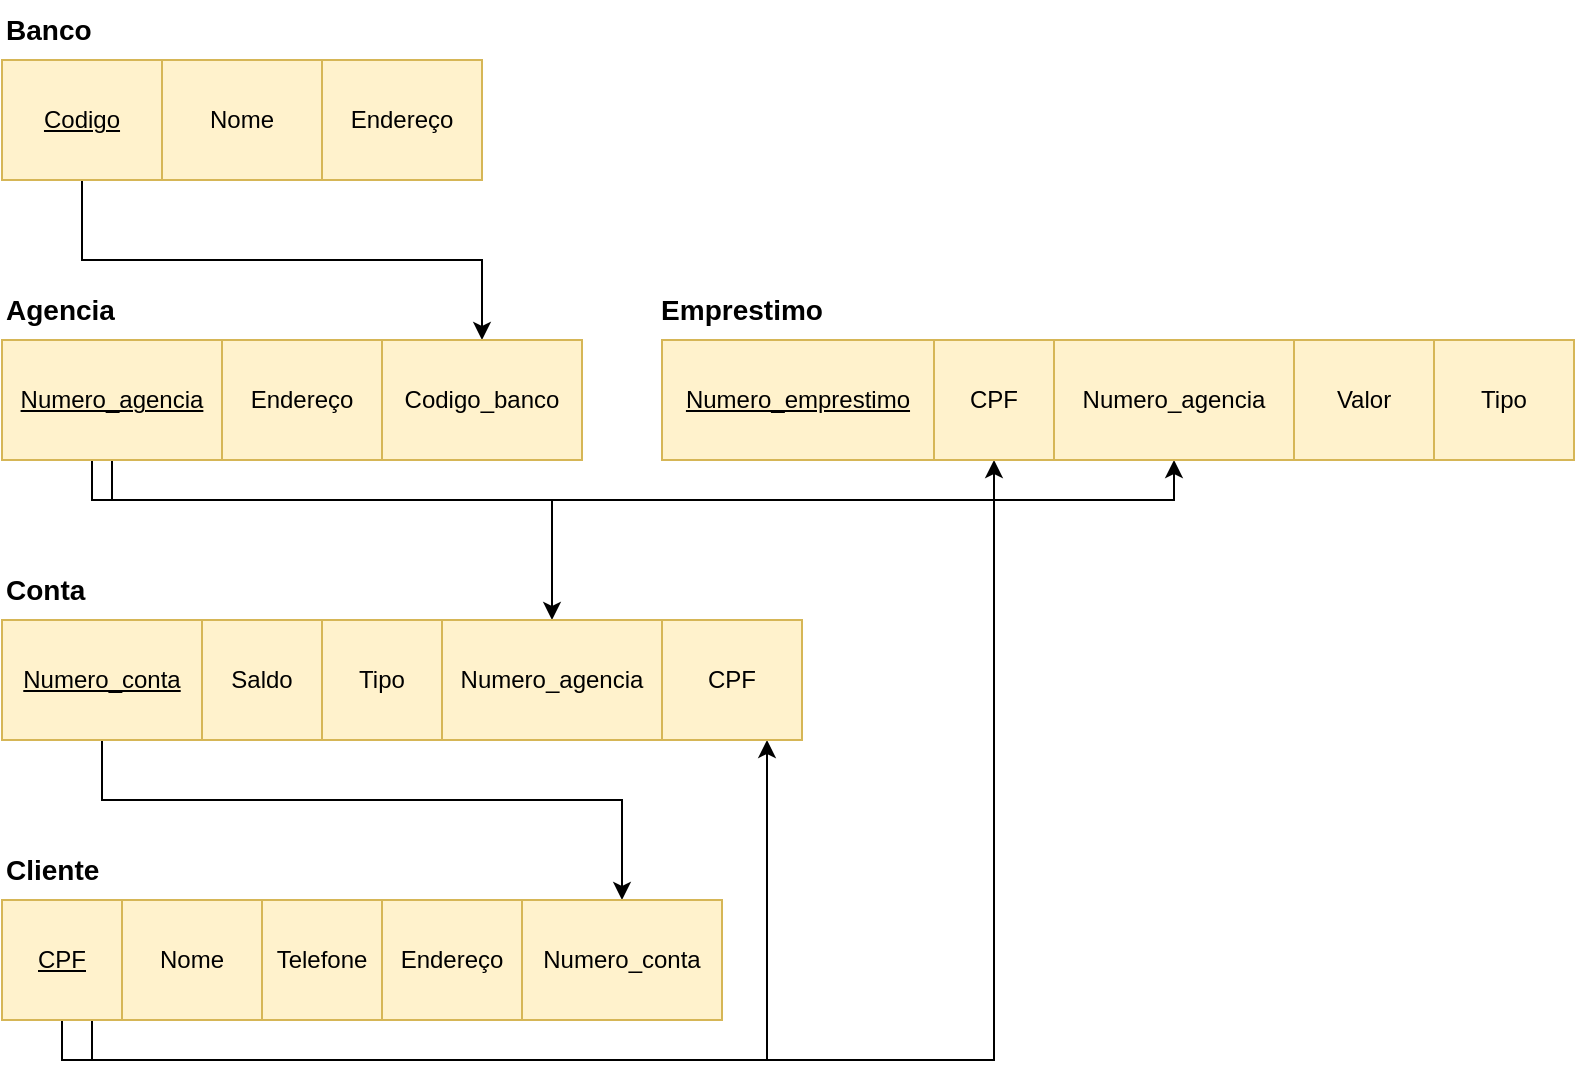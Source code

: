 <mxfile version="21.1.1" type="github">
  <diagram name="Página-1" id="me96ybs4i6urZiMNqxOX">
    <mxGraphModel dx="1807" dy="579" grid="1" gridSize="10" guides="1" tooltips="1" connect="1" arrows="1" fold="1" page="1" pageScale="1" pageWidth="827" pageHeight="1169" math="0" shadow="0">
      <root>
        <mxCell id="0" />
        <mxCell id="1" parent="0" />
        <mxCell id="N3OvYT3dsfPvOoZ8n7vQ-1" value="Banco" style="text;html=1;strokeColor=none;fillColor=none;align=left;verticalAlign=middle;whiteSpace=wrap;rounded=0;fontStyle=1;fontSize=14;" vertex="1" parent="1">
          <mxGeometry x="-70" y="100" width="60" height="30" as="geometry" />
        </mxCell>
        <mxCell id="N3OvYT3dsfPvOoZ8n7vQ-33" style="edgeStyle=orthogonalEdgeStyle;rounded=0;orthogonalLoop=1;jettySize=auto;html=1;exitX=0.5;exitY=1;exitDx=0;exitDy=0;entryX=0.5;entryY=0;entryDx=0;entryDy=0;" edge="1" parent="1" source="N3OvYT3dsfPvOoZ8n7vQ-2" target="N3OvYT3dsfPvOoZ8n7vQ-8">
          <mxGeometry relative="1" as="geometry" />
        </mxCell>
        <mxCell id="N3OvYT3dsfPvOoZ8n7vQ-2" value="&lt;u&gt;Codigo&lt;/u&gt;" style="rounded=0;whiteSpace=wrap;html=1;fillColor=#fff2cc;strokeColor=#d6b656;" vertex="1" parent="1">
          <mxGeometry x="-70" y="130" width="80" height="60" as="geometry" />
        </mxCell>
        <mxCell id="N3OvYT3dsfPvOoZ8n7vQ-3" value="Nome" style="rounded=0;whiteSpace=wrap;html=1;fillColor=#fff2cc;strokeColor=#d6b656;" vertex="1" parent="1">
          <mxGeometry x="10" y="130" width="80" height="60" as="geometry" />
        </mxCell>
        <mxCell id="N3OvYT3dsfPvOoZ8n7vQ-4" value="Endereço" style="rounded=0;whiteSpace=wrap;html=1;fillColor=#fff2cc;strokeColor=#d6b656;" vertex="1" parent="1">
          <mxGeometry x="90" y="130" width="80" height="60" as="geometry" />
        </mxCell>
        <mxCell id="N3OvYT3dsfPvOoZ8n7vQ-5" value="Agencia" style="text;html=1;strokeColor=none;fillColor=none;align=left;verticalAlign=middle;whiteSpace=wrap;rounded=0;fontStyle=1;fontSize=14;" vertex="1" parent="1">
          <mxGeometry x="-70" y="240" width="60" height="30" as="geometry" />
        </mxCell>
        <mxCell id="N3OvYT3dsfPvOoZ8n7vQ-23" style="edgeStyle=orthogonalEdgeStyle;rounded=0;orthogonalLoop=1;jettySize=auto;html=1;exitX=0.5;exitY=1;exitDx=0;exitDy=0;entryX=0.5;entryY=0;entryDx=0;entryDy=0;" edge="1" parent="1" source="N3OvYT3dsfPvOoZ8n7vQ-6" target="N3OvYT3dsfPvOoZ8n7vQ-20">
          <mxGeometry relative="1" as="geometry">
            <Array as="points">
              <mxPoint x="-25" y="350" />
              <mxPoint x="205" y="350" />
            </Array>
          </mxGeometry>
        </mxCell>
        <mxCell id="N3OvYT3dsfPvOoZ8n7vQ-32" style="edgeStyle=orthogonalEdgeStyle;rounded=0;orthogonalLoop=1;jettySize=auto;html=1;exitX=0.5;exitY=1;exitDx=0;exitDy=0;entryX=0.5;entryY=1;entryDx=0;entryDy=0;" edge="1" parent="1" source="N3OvYT3dsfPvOoZ8n7vQ-6" target="N3OvYT3dsfPvOoZ8n7vQ-28">
          <mxGeometry relative="1" as="geometry" />
        </mxCell>
        <mxCell id="N3OvYT3dsfPvOoZ8n7vQ-6" value="&lt;u&gt;Numero_agencia&lt;/u&gt;" style="rounded=0;whiteSpace=wrap;html=1;fillColor=#fff2cc;strokeColor=#d6b656;" vertex="1" parent="1">
          <mxGeometry x="-70" y="270" width="110" height="60" as="geometry" />
        </mxCell>
        <mxCell id="N3OvYT3dsfPvOoZ8n7vQ-7" value="Endereço" style="rounded=0;whiteSpace=wrap;html=1;fillColor=#fff2cc;strokeColor=#d6b656;" vertex="1" parent="1">
          <mxGeometry x="40" y="270" width="80" height="60" as="geometry" />
        </mxCell>
        <mxCell id="N3OvYT3dsfPvOoZ8n7vQ-8" value="Codigo_banco" style="rounded=0;whiteSpace=wrap;html=1;fillColor=#fff2cc;strokeColor=#d6b656;" vertex="1" parent="1">
          <mxGeometry x="120" y="270" width="100" height="60" as="geometry" />
        </mxCell>
        <mxCell id="N3OvYT3dsfPvOoZ8n7vQ-10" value="Cliente" style="text;html=1;strokeColor=none;fillColor=none;align=left;verticalAlign=middle;whiteSpace=wrap;rounded=0;fontStyle=1;fontSize=14;" vertex="1" parent="1">
          <mxGeometry x="-70" y="520" width="60" height="30" as="geometry" />
        </mxCell>
        <mxCell id="N3OvYT3dsfPvOoZ8n7vQ-31" style="edgeStyle=orthogonalEdgeStyle;rounded=0;orthogonalLoop=1;jettySize=auto;html=1;exitX=0.5;exitY=1;exitDx=0;exitDy=0;entryX=0.5;entryY=1;entryDx=0;entryDy=0;" edge="1" parent="1" source="N3OvYT3dsfPvOoZ8n7vQ-11" target="N3OvYT3dsfPvOoZ8n7vQ-27">
          <mxGeometry relative="1" as="geometry" />
        </mxCell>
        <mxCell id="N3OvYT3dsfPvOoZ8n7vQ-35" style="edgeStyle=orthogonalEdgeStyle;rounded=0;orthogonalLoop=1;jettySize=auto;html=1;exitX=0.75;exitY=1;exitDx=0;exitDy=0;entryX=0.75;entryY=1;entryDx=0;entryDy=0;" edge="1" parent="1" source="N3OvYT3dsfPvOoZ8n7vQ-11" target="N3OvYT3dsfPvOoZ8n7vQ-34">
          <mxGeometry relative="1" as="geometry" />
        </mxCell>
        <mxCell id="N3OvYT3dsfPvOoZ8n7vQ-11" value="&lt;u&gt;CPF&lt;/u&gt;" style="rounded=0;whiteSpace=wrap;html=1;fillColor=#fff2cc;strokeColor=#d6b656;" vertex="1" parent="1">
          <mxGeometry x="-70" y="550" width="60" height="60" as="geometry" />
        </mxCell>
        <mxCell id="N3OvYT3dsfPvOoZ8n7vQ-12" value="Nome" style="rounded=0;whiteSpace=wrap;html=1;fillColor=#fff2cc;strokeColor=#d6b656;" vertex="1" parent="1">
          <mxGeometry x="-10" y="550" width="70" height="60" as="geometry" />
        </mxCell>
        <mxCell id="N3OvYT3dsfPvOoZ8n7vQ-13" value="Telefone" style="rounded=0;whiteSpace=wrap;html=1;fillColor=#fff2cc;strokeColor=#d6b656;" vertex="1" parent="1">
          <mxGeometry x="60" y="550" width="60" height="60" as="geometry" />
        </mxCell>
        <mxCell id="N3OvYT3dsfPvOoZ8n7vQ-14" value="Endereço" style="rounded=0;whiteSpace=wrap;html=1;fillColor=#fff2cc;strokeColor=#d6b656;" vertex="1" parent="1">
          <mxGeometry x="120" y="550" width="70" height="60" as="geometry" />
        </mxCell>
        <mxCell id="N3OvYT3dsfPvOoZ8n7vQ-16" value="Conta" style="text;html=1;strokeColor=none;fillColor=none;align=left;verticalAlign=middle;whiteSpace=wrap;rounded=0;fontStyle=1;fontSize=14;" vertex="1" parent="1">
          <mxGeometry x="-70" y="380" width="60" height="30" as="geometry" />
        </mxCell>
        <mxCell id="N3OvYT3dsfPvOoZ8n7vQ-24" style="edgeStyle=orthogonalEdgeStyle;rounded=0;orthogonalLoop=1;jettySize=auto;html=1;exitX=0.5;exitY=1;exitDx=0;exitDy=0;entryX=0.5;entryY=0;entryDx=0;entryDy=0;" edge="1" parent="1" source="N3OvYT3dsfPvOoZ8n7vQ-17" target="N3OvYT3dsfPvOoZ8n7vQ-21">
          <mxGeometry relative="1" as="geometry">
            <Array as="points">
              <mxPoint x="-20" y="500" />
              <mxPoint x="240" y="500" />
            </Array>
          </mxGeometry>
        </mxCell>
        <mxCell id="N3OvYT3dsfPvOoZ8n7vQ-17" value="&lt;u&gt;Numero_conta&lt;/u&gt;" style="rounded=0;whiteSpace=wrap;html=1;fillColor=#fff2cc;strokeColor=#d6b656;" vertex="1" parent="1">
          <mxGeometry x="-70" y="410" width="100" height="60" as="geometry" />
        </mxCell>
        <mxCell id="N3OvYT3dsfPvOoZ8n7vQ-18" value="Saldo" style="rounded=0;whiteSpace=wrap;html=1;fillColor=#fff2cc;strokeColor=#d6b656;" vertex="1" parent="1">
          <mxGeometry x="30" y="410" width="60" height="60" as="geometry" />
        </mxCell>
        <mxCell id="N3OvYT3dsfPvOoZ8n7vQ-19" value="Tipo" style="rounded=0;whiteSpace=wrap;html=1;fillColor=#fff2cc;strokeColor=#d6b656;" vertex="1" parent="1">
          <mxGeometry x="90" y="410" width="60" height="60" as="geometry" />
        </mxCell>
        <mxCell id="N3OvYT3dsfPvOoZ8n7vQ-20" value="Numero_agencia" style="rounded=0;whiteSpace=wrap;html=1;fillColor=#fff2cc;strokeColor=#d6b656;" vertex="1" parent="1">
          <mxGeometry x="150" y="410" width="110" height="60" as="geometry" />
        </mxCell>
        <mxCell id="N3OvYT3dsfPvOoZ8n7vQ-21" value="Numero_conta" style="rounded=0;whiteSpace=wrap;html=1;fillColor=#fff2cc;strokeColor=#d6b656;" vertex="1" parent="1">
          <mxGeometry x="190" y="550" width="100" height="60" as="geometry" />
        </mxCell>
        <mxCell id="N3OvYT3dsfPvOoZ8n7vQ-25" value="&lt;b&gt;&lt;font style=&quot;font-size: 14px;&quot;&gt;Emprestimo&lt;/font&gt;&lt;/b&gt;" style="text;html=1;strokeColor=none;fillColor=none;align=center;verticalAlign=middle;whiteSpace=wrap;rounded=0;" vertex="1" parent="1">
          <mxGeometry x="260" y="240" width="80" height="30" as="geometry" />
        </mxCell>
        <mxCell id="N3OvYT3dsfPvOoZ8n7vQ-26" value="&lt;u&gt;Numero_emprestimo&lt;/u&gt;" style="rounded=0;whiteSpace=wrap;html=1;fillColor=#fff2cc;strokeColor=#d6b656;" vertex="1" parent="1">
          <mxGeometry x="260" y="270" width="136" height="60" as="geometry" />
        </mxCell>
        <mxCell id="N3OvYT3dsfPvOoZ8n7vQ-27" value="CPF" style="rounded=0;whiteSpace=wrap;html=1;fillColor=#fff2cc;strokeColor=#d6b656;" vertex="1" parent="1">
          <mxGeometry x="396" y="270" width="60" height="60" as="geometry" />
        </mxCell>
        <mxCell id="N3OvYT3dsfPvOoZ8n7vQ-28" value="Numero_agencia" style="rounded=0;whiteSpace=wrap;html=1;fillColor=#fff2cc;strokeColor=#d6b656;" vertex="1" parent="1">
          <mxGeometry x="456" y="270" width="120" height="60" as="geometry" />
        </mxCell>
        <mxCell id="N3OvYT3dsfPvOoZ8n7vQ-29" value="Valor" style="rounded=0;whiteSpace=wrap;html=1;fillColor=#fff2cc;strokeColor=#d6b656;" vertex="1" parent="1">
          <mxGeometry x="576" y="270" width="70" height="60" as="geometry" />
        </mxCell>
        <mxCell id="N3OvYT3dsfPvOoZ8n7vQ-30" value="Tipo" style="rounded=0;whiteSpace=wrap;html=1;fillColor=#fff2cc;strokeColor=#d6b656;" vertex="1" parent="1">
          <mxGeometry x="646" y="270" width="70" height="60" as="geometry" />
        </mxCell>
        <mxCell id="N3OvYT3dsfPvOoZ8n7vQ-34" value="CPF" style="rounded=0;whiteSpace=wrap;html=1;fillColor=#fff2cc;strokeColor=#d6b656;" vertex="1" parent="1">
          <mxGeometry x="260" y="410" width="70" height="60" as="geometry" />
        </mxCell>
      </root>
    </mxGraphModel>
  </diagram>
</mxfile>
